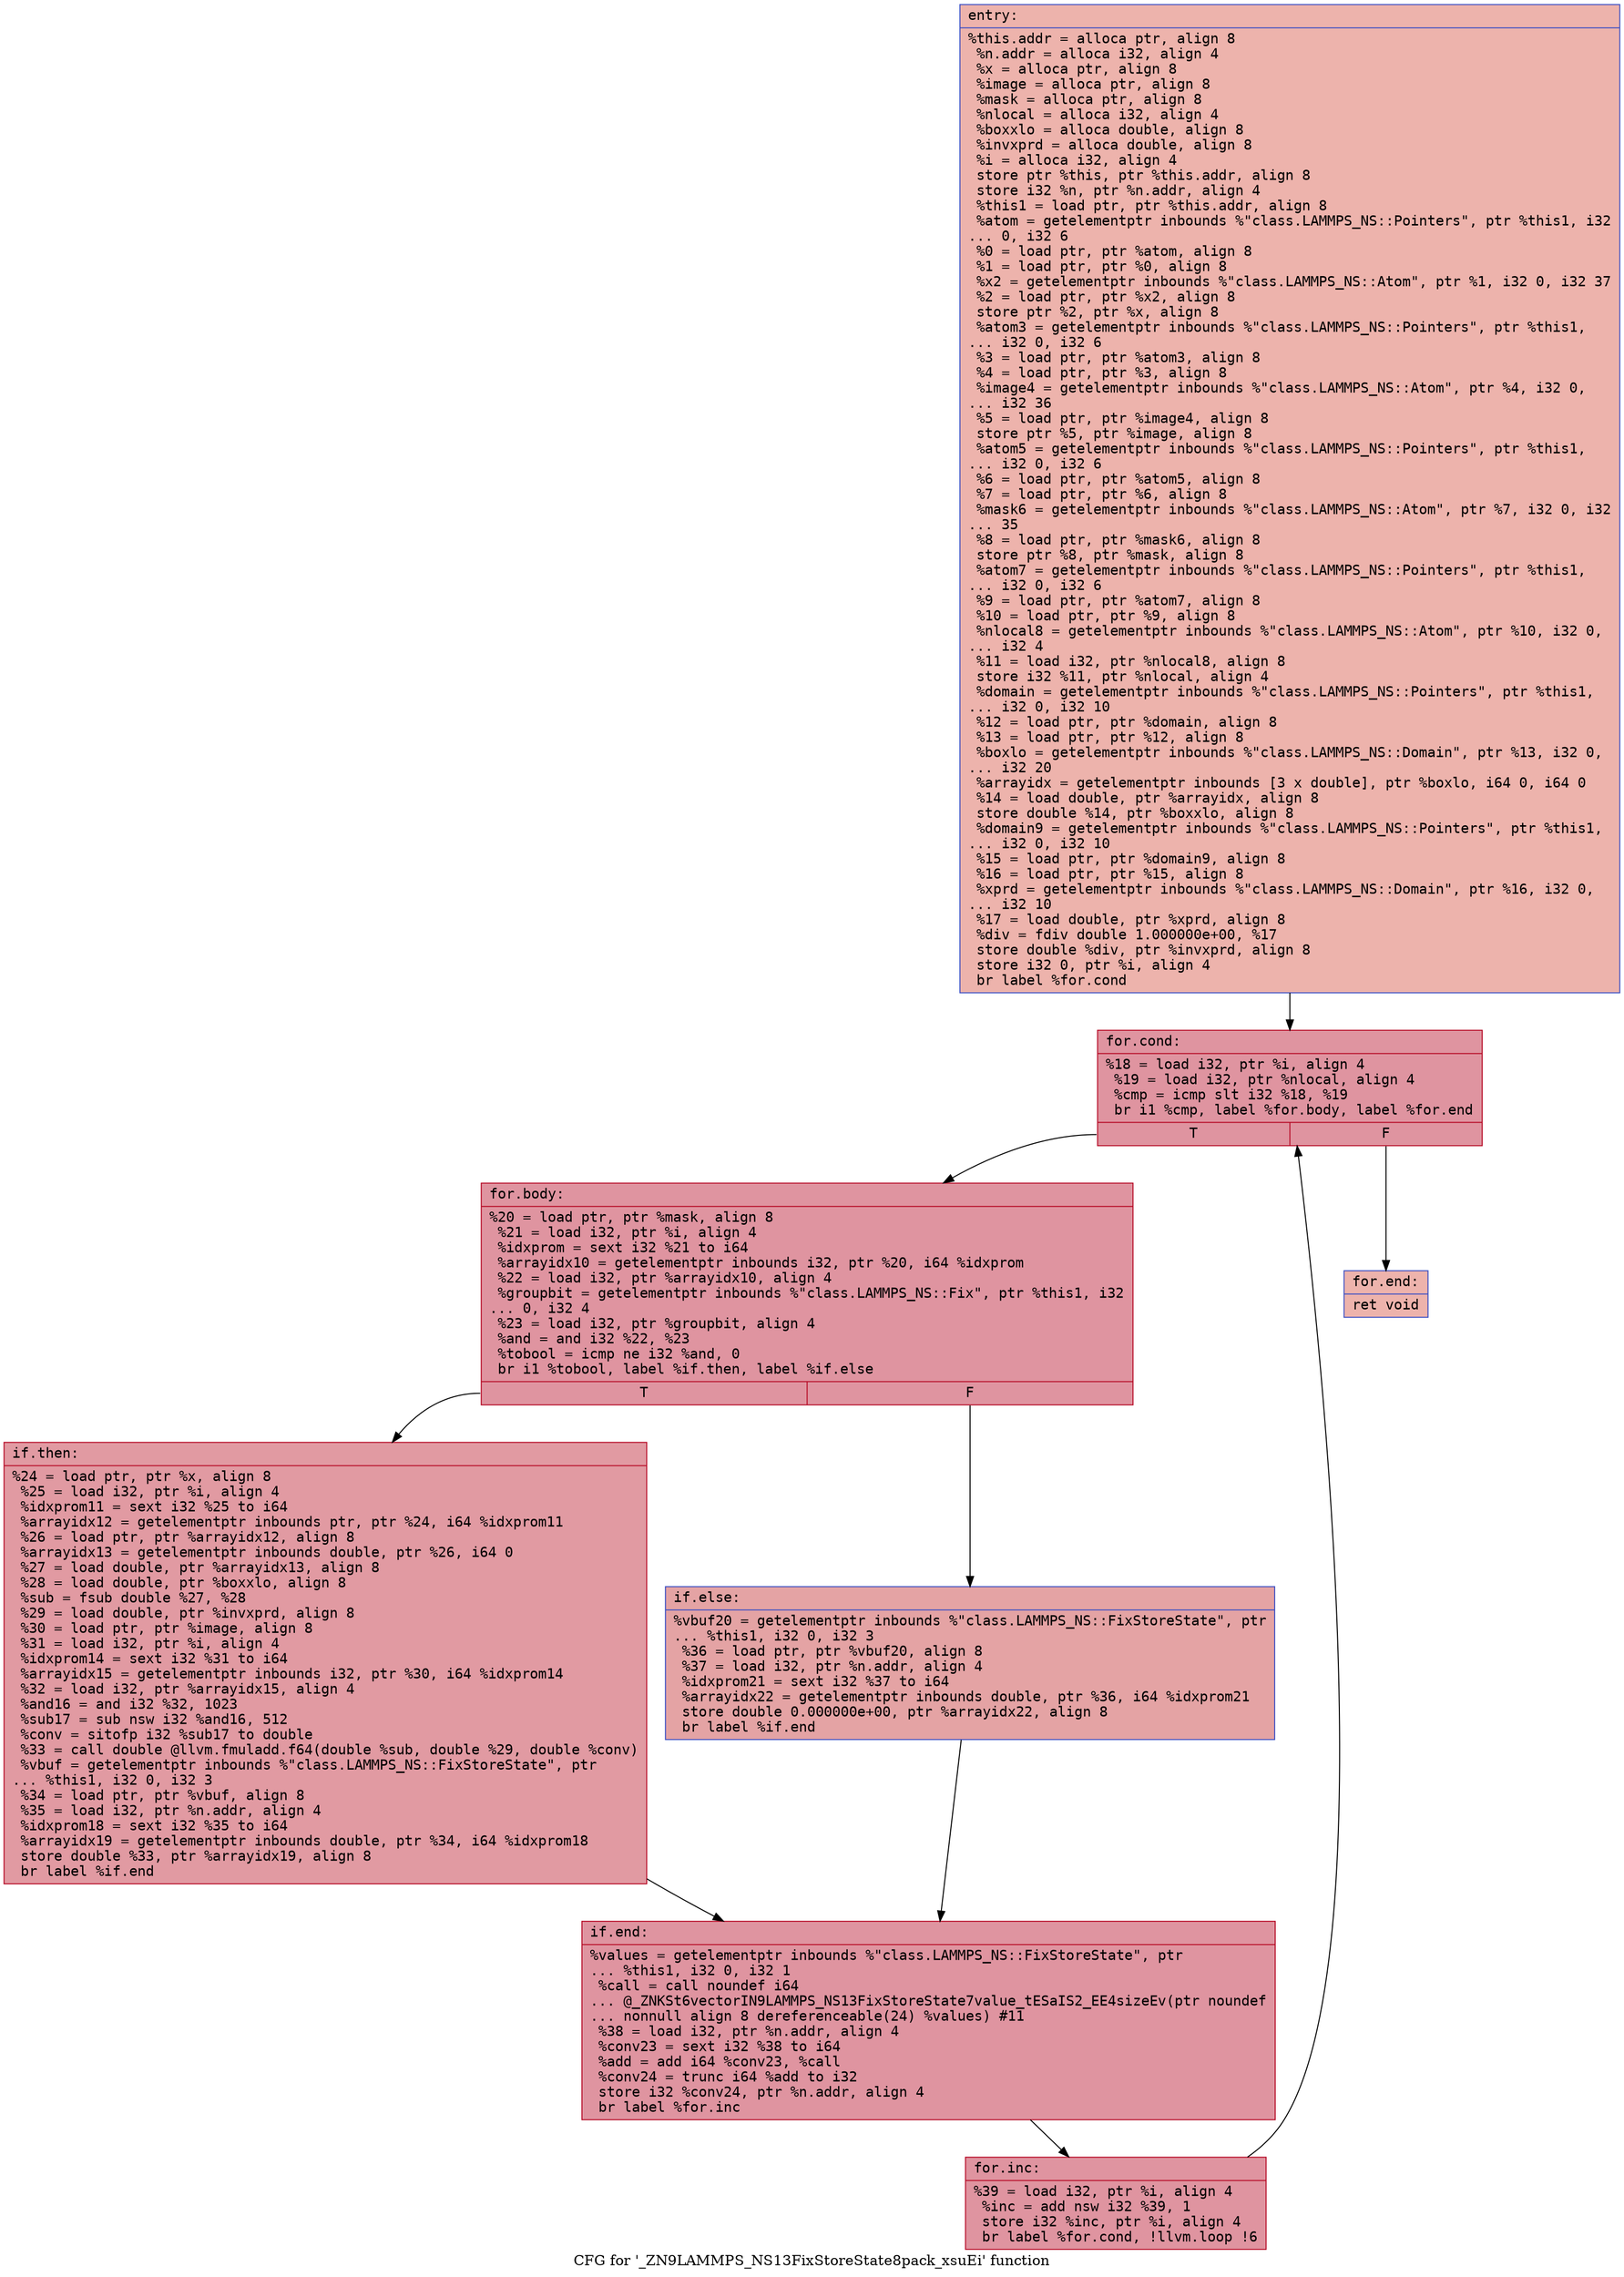 digraph "CFG for '_ZN9LAMMPS_NS13FixStoreState8pack_xsuEi' function" {
	label="CFG for '_ZN9LAMMPS_NS13FixStoreState8pack_xsuEi' function";

	Node0x55b5649a01b0 [shape=record,color="#3d50c3ff", style=filled, fillcolor="#d6524470" fontname="Courier",label="{entry:\l|  %this.addr = alloca ptr, align 8\l  %n.addr = alloca i32, align 4\l  %x = alloca ptr, align 8\l  %image = alloca ptr, align 8\l  %mask = alloca ptr, align 8\l  %nlocal = alloca i32, align 4\l  %boxxlo = alloca double, align 8\l  %invxprd = alloca double, align 8\l  %i = alloca i32, align 4\l  store ptr %this, ptr %this.addr, align 8\l  store i32 %n, ptr %n.addr, align 4\l  %this1 = load ptr, ptr %this.addr, align 8\l  %atom = getelementptr inbounds %\"class.LAMMPS_NS::Pointers\", ptr %this1, i32\l... 0, i32 6\l  %0 = load ptr, ptr %atom, align 8\l  %1 = load ptr, ptr %0, align 8\l  %x2 = getelementptr inbounds %\"class.LAMMPS_NS::Atom\", ptr %1, i32 0, i32 37\l  %2 = load ptr, ptr %x2, align 8\l  store ptr %2, ptr %x, align 8\l  %atom3 = getelementptr inbounds %\"class.LAMMPS_NS::Pointers\", ptr %this1,\l... i32 0, i32 6\l  %3 = load ptr, ptr %atom3, align 8\l  %4 = load ptr, ptr %3, align 8\l  %image4 = getelementptr inbounds %\"class.LAMMPS_NS::Atom\", ptr %4, i32 0,\l... i32 36\l  %5 = load ptr, ptr %image4, align 8\l  store ptr %5, ptr %image, align 8\l  %atom5 = getelementptr inbounds %\"class.LAMMPS_NS::Pointers\", ptr %this1,\l... i32 0, i32 6\l  %6 = load ptr, ptr %atom5, align 8\l  %7 = load ptr, ptr %6, align 8\l  %mask6 = getelementptr inbounds %\"class.LAMMPS_NS::Atom\", ptr %7, i32 0, i32\l... 35\l  %8 = load ptr, ptr %mask6, align 8\l  store ptr %8, ptr %mask, align 8\l  %atom7 = getelementptr inbounds %\"class.LAMMPS_NS::Pointers\", ptr %this1,\l... i32 0, i32 6\l  %9 = load ptr, ptr %atom7, align 8\l  %10 = load ptr, ptr %9, align 8\l  %nlocal8 = getelementptr inbounds %\"class.LAMMPS_NS::Atom\", ptr %10, i32 0,\l... i32 4\l  %11 = load i32, ptr %nlocal8, align 8\l  store i32 %11, ptr %nlocal, align 4\l  %domain = getelementptr inbounds %\"class.LAMMPS_NS::Pointers\", ptr %this1,\l... i32 0, i32 10\l  %12 = load ptr, ptr %domain, align 8\l  %13 = load ptr, ptr %12, align 8\l  %boxlo = getelementptr inbounds %\"class.LAMMPS_NS::Domain\", ptr %13, i32 0,\l... i32 20\l  %arrayidx = getelementptr inbounds [3 x double], ptr %boxlo, i64 0, i64 0\l  %14 = load double, ptr %arrayidx, align 8\l  store double %14, ptr %boxxlo, align 8\l  %domain9 = getelementptr inbounds %\"class.LAMMPS_NS::Pointers\", ptr %this1,\l... i32 0, i32 10\l  %15 = load ptr, ptr %domain9, align 8\l  %16 = load ptr, ptr %15, align 8\l  %xprd = getelementptr inbounds %\"class.LAMMPS_NS::Domain\", ptr %16, i32 0,\l... i32 10\l  %17 = load double, ptr %xprd, align 8\l  %div = fdiv double 1.000000e+00, %17\l  store double %div, ptr %invxprd, align 8\l  store i32 0, ptr %i, align 4\l  br label %for.cond\l}"];
	Node0x55b5649a01b0 -> Node0x55b5649a3d10[tooltip="entry -> for.cond\nProbability 100.00%" ];
	Node0x55b5649a3d10 [shape=record,color="#b70d28ff", style=filled, fillcolor="#b70d2870" fontname="Courier",label="{for.cond:\l|  %18 = load i32, ptr %i, align 4\l  %19 = load i32, ptr %nlocal, align 4\l  %cmp = icmp slt i32 %18, %19\l  br i1 %cmp, label %for.body, label %for.end\l|{<s0>T|<s1>F}}"];
	Node0x55b5649a3d10:s0 -> Node0x55b5649a3fb0[tooltip="for.cond -> for.body\nProbability 96.88%" ];
	Node0x55b5649a3d10:s1 -> Node0x55b5649a4030[tooltip="for.cond -> for.end\nProbability 3.12%" ];
	Node0x55b5649a3fb0 [shape=record,color="#b70d28ff", style=filled, fillcolor="#b70d2870" fontname="Courier",label="{for.body:\l|  %20 = load ptr, ptr %mask, align 8\l  %21 = load i32, ptr %i, align 4\l  %idxprom = sext i32 %21 to i64\l  %arrayidx10 = getelementptr inbounds i32, ptr %20, i64 %idxprom\l  %22 = load i32, ptr %arrayidx10, align 4\l  %groupbit = getelementptr inbounds %\"class.LAMMPS_NS::Fix\", ptr %this1, i32\l... 0, i32 4\l  %23 = load i32, ptr %groupbit, align 4\l  %and = and i32 %22, %23\l  %tobool = icmp ne i32 %and, 0\l  br i1 %tobool, label %if.then, label %if.else\l|{<s0>T|<s1>F}}"];
	Node0x55b5649a3fb0:s0 -> Node0x55b5649a4700[tooltip="for.body -> if.then\nProbability 62.50%" ];
	Node0x55b5649a3fb0:s1 -> Node0x55b5649a4770[tooltip="for.body -> if.else\nProbability 37.50%" ];
	Node0x55b5649a4700 [shape=record,color="#b70d28ff", style=filled, fillcolor="#bb1b2c70" fontname="Courier",label="{if.then:\l|  %24 = load ptr, ptr %x, align 8\l  %25 = load i32, ptr %i, align 4\l  %idxprom11 = sext i32 %25 to i64\l  %arrayidx12 = getelementptr inbounds ptr, ptr %24, i64 %idxprom11\l  %26 = load ptr, ptr %arrayidx12, align 8\l  %arrayidx13 = getelementptr inbounds double, ptr %26, i64 0\l  %27 = load double, ptr %arrayidx13, align 8\l  %28 = load double, ptr %boxxlo, align 8\l  %sub = fsub double %27, %28\l  %29 = load double, ptr %invxprd, align 8\l  %30 = load ptr, ptr %image, align 8\l  %31 = load i32, ptr %i, align 4\l  %idxprom14 = sext i32 %31 to i64\l  %arrayidx15 = getelementptr inbounds i32, ptr %30, i64 %idxprom14\l  %32 = load i32, ptr %arrayidx15, align 4\l  %and16 = and i32 %32, 1023\l  %sub17 = sub nsw i32 %and16, 512\l  %conv = sitofp i32 %sub17 to double\l  %33 = call double @llvm.fmuladd.f64(double %sub, double %29, double %conv)\l  %vbuf = getelementptr inbounds %\"class.LAMMPS_NS::FixStoreState\", ptr\l... %this1, i32 0, i32 3\l  %34 = load ptr, ptr %vbuf, align 8\l  %35 = load i32, ptr %n.addr, align 4\l  %idxprom18 = sext i32 %35 to i64\l  %arrayidx19 = getelementptr inbounds double, ptr %34, i64 %idxprom18\l  store double %33, ptr %arrayidx19, align 8\l  br label %if.end\l}"];
	Node0x55b5649a4700 -> Node0x55b5649a3880[tooltip="if.then -> if.end\nProbability 100.00%" ];
	Node0x55b5649a4770 [shape=record,color="#3d50c3ff", style=filled, fillcolor="#c32e3170" fontname="Courier",label="{if.else:\l|  %vbuf20 = getelementptr inbounds %\"class.LAMMPS_NS::FixStoreState\", ptr\l... %this1, i32 0, i32 3\l  %36 = load ptr, ptr %vbuf20, align 8\l  %37 = load i32, ptr %n.addr, align 4\l  %idxprom21 = sext i32 %37 to i64\l  %arrayidx22 = getelementptr inbounds double, ptr %36, i64 %idxprom21\l  store double 0.000000e+00, ptr %arrayidx22, align 8\l  br label %if.end\l}"];
	Node0x55b5649a4770 -> Node0x55b5649a3880[tooltip="if.else -> if.end\nProbability 100.00%" ];
	Node0x55b5649a3880 [shape=record,color="#b70d28ff", style=filled, fillcolor="#b70d2870" fontname="Courier",label="{if.end:\l|  %values = getelementptr inbounds %\"class.LAMMPS_NS::FixStoreState\", ptr\l... %this1, i32 0, i32 1\l  %call = call noundef i64\l... @_ZNKSt6vectorIN9LAMMPS_NS13FixStoreState7value_tESaIS2_EE4sizeEv(ptr noundef\l... nonnull align 8 dereferenceable(24) %values) #11\l  %38 = load i32, ptr %n.addr, align 4\l  %conv23 = sext i32 %38 to i64\l  %add = add i64 %conv23, %call\l  %conv24 = trunc i64 %add to i32\l  store i32 %conv24, ptr %n.addr, align 4\l  br label %for.inc\l}"];
	Node0x55b5649a3880 -> Node0x55b5649a60d0[tooltip="if.end -> for.inc\nProbability 100.00%" ];
	Node0x55b5649a60d0 [shape=record,color="#b70d28ff", style=filled, fillcolor="#b70d2870" fontname="Courier",label="{for.inc:\l|  %39 = load i32, ptr %i, align 4\l  %inc = add nsw i32 %39, 1\l  store i32 %inc, ptr %i, align 4\l  br label %for.cond, !llvm.loop !6\l}"];
	Node0x55b5649a60d0 -> Node0x55b5649a3d10[tooltip="for.inc -> for.cond\nProbability 100.00%" ];
	Node0x55b5649a4030 [shape=record,color="#3d50c3ff", style=filled, fillcolor="#d6524470" fontname="Courier",label="{for.end:\l|  ret void\l}"];
}
